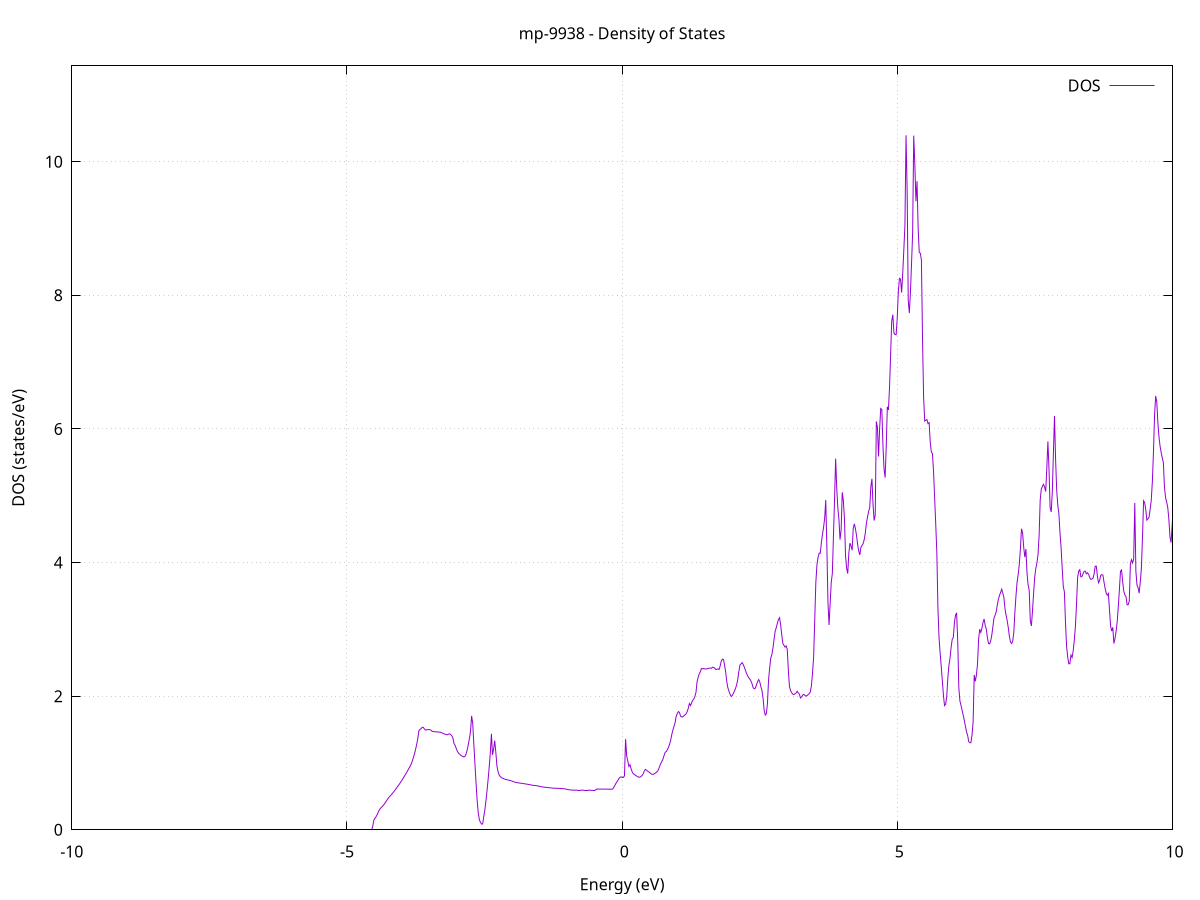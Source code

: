 set title 'mp-9938 - Density of States'
set xlabel 'Energy (eV)'
set ylabel 'DOS (states/eV)'
set grid
set xrange [-10:10]
set yrange [0:11.434]
set xzeroaxis lt -1
set terminal png size 800,600
set output 'mp-9938_dos_gnuplot.png'
plot '-' using 1:2 with lines title 'DOS'
-26.175400 0.000000
-26.155400 0.000000
-26.135400 0.000000
-26.115400 0.000000
-26.095400 0.000000
-26.075400 0.000000
-26.055500 0.000000
-26.035500 0.000000
-26.015500 0.000000
-25.995500 0.000000
-25.975500 0.000000
-25.955500 0.000000
-25.935600 0.000000
-25.915600 0.000000
-25.895600 0.000000
-25.875600 0.000000
-25.855600 0.000000
-25.835600 0.000000
-25.815700 0.000000
-25.795700 0.000000
-25.775700 0.000000
-25.755700 0.000000
-25.735700 0.000000
-25.715700 0.000000
-25.695800 0.000000
-25.675800 0.000000
-25.655800 0.000000
-25.635800 0.000000
-25.615800 0.000000
-25.595800 0.000000
-25.575900 0.000000
-25.555900 0.000000
-25.535900 0.000000
-25.515900 0.000000
-25.495900 0.000000
-25.475900 0.000000
-25.456000 0.000000
-25.436000 0.000000
-25.416000 0.000000
-25.396000 0.000000
-25.376000 0.000000
-25.356000 0.000000
-25.336100 0.000000
-25.316100 0.000000
-25.296100 0.000000
-25.276100 0.000000
-25.256100 0.000000
-25.236100 0.000000
-25.216200 0.000000
-25.196200 0.000000
-25.176200 0.000000
-25.156200 0.000000
-25.136200 0.000000
-25.116200 0.000000
-25.096300 0.000000
-25.076300 0.000000
-25.056300 0.000000
-25.036300 0.000000
-25.016300 0.000000
-24.996300 0.000000
-24.976400 0.000000
-24.956400 0.000000
-24.936400 0.000000
-24.916400 0.000000
-24.896400 0.000000
-24.876400 0.000000
-24.856500 0.000000
-24.836500 0.000000
-24.816500 0.000000
-24.796500 0.000000
-24.776500 0.000000
-24.756600 0.000000
-24.736600 0.000000
-24.716600 0.000000
-24.696600 0.000000
-24.676600 0.000000
-24.656600 0.000000
-24.636700 0.000000
-24.616700 0.000000
-24.596700 0.000000
-24.576700 0.000000
-24.556700 0.000000
-24.536700 0.000000
-24.516800 0.000000
-24.496800 0.000000
-24.476800 0.000000
-24.456800 0.000000
-24.436800 0.000000
-24.416800 0.000000
-24.396900 0.000000
-24.376900 0.000000
-24.356900 2.479700
-24.336900 10.092200
-24.316900 17.871400
-24.296900 32.330300
-24.277000 27.396700
-24.257000 41.945000
-24.237000 24.788000
-24.217000 23.092500
-24.197000 16.107800
-24.177000 56.767600
-24.157100 41.381000
-24.137100 30.533100
-24.117100 49.609000
-24.097100 27.718800
-24.077100 39.382300
-24.057100 42.413200
-24.037200 51.214500
-24.017200 42.707300
-23.997200 59.039900
-23.977200 63.307800
-23.957200 51.298300
-23.937200 34.545900
-23.917300 20.946600
-23.897300 11.842000
-23.877300 24.254500
-23.857300 36.160800
-23.837300 51.642900
-23.817300 30.996800
-23.797400 22.155900
-23.777400 20.861300
-23.757400 8.882500
-23.737400 15.718700
-23.717400 23.811300
-23.697400 41.750700
-23.677500 107.193900
-23.657500 27.745900
-23.637500 0.000000
-23.617500 0.000000
-23.597500 0.000000
-23.577500 0.000000
-23.557600 0.000000
-23.537600 0.000000
-23.517600 0.000000
-23.497600 0.000000
-23.477600 0.000000
-23.457600 0.000000
-23.437700 0.000000
-23.417700 0.000000
-23.397700 0.000000
-23.377700 0.000000
-23.357700 0.000000
-23.337700 0.000000
-23.317800 0.000000
-23.297800 0.000000
-23.277800 0.000000
-23.257800 0.000000
-23.237800 0.000000
-23.217800 0.000000
-23.197900 0.000000
-23.177900 0.000000
-23.157900 0.000000
-23.137900 0.000000
-23.117900 0.000000
-23.097900 0.000000
-23.078000 0.000000
-23.058000 0.000000
-23.038000 0.000000
-23.018000 0.000000
-22.998000 0.000000
-22.978100 0.000000
-22.958100 0.000000
-22.938100 0.000000
-22.918100 0.000000
-22.898100 0.000000
-22.878100 0.000000
-22.858200 0.000000
-22.838200 0.000000
-22.818200 0.000000
-22.798200 0.000000
-22.778200 0.000000
-22.758200 0.000000
-22.738300 0.000000
-22.718300 0.000000
-22.698300 0.000000
-22.678300 0.000000
-22.658300 0.000000
-22.638300 0.000000
-22.618400 0.000000
-22.598400 0.000000
-22.578400 0.000000
-22.558400 0.000000
-22.538400 0.000000
-22.518400 0.000000
-22.498500 0.000000
-22.478500 0.000000
-22.458500 0.000000
-22.438500 0.000000
-22.418500 0.000000
-22.398500 0.000000
-22.378600 0.000000
-22.358600 0.000000
-22.338600 0.000000
-22.318600 0.000000
-22.298600 0.000000
-22.278600 0.000000
-22.258700 0.000000
-22.238700 0.000000
-22.218700 0.000000
-22.198700 0.000000
-22.178700 0.000000
-22.158700 0.000000
-22.138800 0.000000
-22.118800 0.000000
-22.098800 0.000000
-22.078800 0.000000
-22.058800 0.000000
-22.038800 0.000000
-22.018900 0.000000
-21.998900 0.000000
-21.978900 0.000000
-21.958900 0.000000
-21.938900 0.000000
-21.918900 0.000000
-21.899000 0.000000
-21.879000 0.000000
-21.859000 0.000000
-21.839000 0.000000
-21.819000 0.000000
-21.799000 0.000000
-21.779100 0.000000
-21.759100 0.000000
-21.739100 0.000000
-21.719100 0.000000
-21.699100 0.000000
-21.679100 0.000000
-21.659200 0.000000
-21.639200 0.000000
-21.619200 0.000000
-21.599200 0.000000
-21.579200 0.000000
-21.559200 0.000000
-21.539300 0.000000
-21.519300 0.000000
-21.499300 0.000000
-21.479300 0.000000
-21.459300 0.000000
-21.439300 0.000000
-21.419400 0.000000
-21.399400 0.000000
-21.379400 0.000000
-21.359400 0.000000
-21.339400 0.000000
-21.319500 0.000000
-21.299500 0.000000
-21.279500 0.000000
-21.259500 0.000000
-21.239500 0.000000
-21.219500 0.000000
-21.199600 0.000000
-21.179600 0.000000
-21.159600 0.000000
-21.139600 0.000000
-21.119600 0.000000
-21.099600 0.000000
-21.079700 0.000000
-21.059700 0.000000
-21.039700 0.000000
-21.019700 0.000000
-20.999700 0.000000
-20.979700 0.000000
-20.959800 0.000000
-20.939800 0.000000
-20.919800 0.000000
-20.899800 0.000000
-20.879800 0.000000
-20.859800 0.000000
-20.839900 0.000000
-20.819900 0.000000
-20.799900 0.000000
-20.779900 0.000000
-20.759900 0.000000
-20.739900 0.000000
-20.720000 0.000000
-20.700000 0.000000
-20.680000 0.000000
-20.660000 0.000000
-20.640000 0.000000
-20.620000 0.000000
-20.600100 0.000000
-20.580100 0.000000
-20.560100 0.000000
-20.540100 0.000000
-20.520100 0.000000
-20.500100 0.000000
-20.480200 0.000000
-20.460200 0.000000
-20.440200 0.000000
-20.420200 0.000000
-20.400200 0.000000
-20.380200 0.000000
-20.360300 0.000000
-20.340300 0.000000
-20.320300 0.000000
-20.300300 0.000000
-20.280300 0.000000
-20.260300 0.000000
-20.240400 0.000000
-20.220400 0.000000
-20.200400 0.000000
-20.180400 0.000000
-20.160400 0.000000
-20.140400 0.000000
-20.120500 0.000000
-20.100500 0.000000
-20.080500 0.000000
-20.060500 0.000000
-20.040500 0.000000
-20.020500 0.000000
-20.000600 0.000000
-19.980600 0.000000
-19.960600 0.000000
-19.940600 0.000000
-19.920600 0.000000
-19.900600 0.000000
-19.880700 0.000000
-19.860700 0.000000
-19.840700 0.000000
-19.820700 0.000000
-19.800700 0.000000
-19.780700 0.000000
-19.760800 0.000000
-19.740800 0.000000
-19.720800 0.000000
-19.700800 0.000000
-19.680800 0.000000
-19.660900 0.000000
-19.640900 0.000000
-19.620900 0.000000
-19.600900 0.000000
-19.580900 0.000000
-19.560900 0.000000
-19.541000 0.000000
-19.521000 0.000000
-19.501000 0.000000
-19.481000 0.000000
-19.461000 0.000000
-19.441000 0.000000
-19.421100 0.000000
-19.401100 0.000000
-19.381100 0.000000
-19.361100 0.000000
-19.341100 0.000000
-19.321100 0.000000
-19.301200 0.000000
-19.281200 0.000000
-19.261200 0.000000
-19.241200 0.000000
-19.221200 0.000000
-19.201200 0.000000
-19.181300 0.000000
-19.161300 0.000000
-19.141300 0.000000
-19.121300 0.000000
-19.101300 0.000000
-19.081300 0.000000
-19.061400 0.000000
-19.041400 0.000000
-19.021400 0.000000
-19.001400 0.000000
-18.981400 0.000000
-18.961400 0.000000
-18.941500 0.000000
-18.921500 0.000000
-18.901500 0.000000
-18.881500 0.000000
-18.861500 0.000000
-18.841500 0.000000
-18.821600 0.000000
-18.801600 0.000000
-18.781600 0.000000
-18.761600 0.000000
-18.741600 0.000000
-18.721600 0.000000
-18.701700 0.000000
-18.681700 0.000000
-18.661700 0.000000
-18.641700 0.000000
-18.621700 0.000000
-18.601700 0.000000
-18.581800 0.000000
-18.561800 0.000000
-18.541800 0.000000
-18.521800 0.000000
-18.501800 0.000000
-18.481800 0.000000
-18.461900 0.000000
-18.441900 0.000000
-18.421900 0.000000
-18.401900 0.000000
-18.381900 0.000000
-18.361900 0.000000
-18.342000 0.000000
-18.322000 0.000000
-18.302000 0.000000
-18.282000 0.000000
-18.262000 0.000000
-18.242000 0.000000
-18.222100 0.000000
-18.202100 0.000000
-18.182100 0.000000
-18.162100 0.000000
-18.142100 0.000000
-18.122100 0.000000
-18.102200 0.000000
-18.082200 0.000000
-18.062200 0.000000
-18.042200 0.000000
-18.022200 0.000000
-18.002200 0.000000
-17.982300 0.000000
-17.962300 0.000000
-17.942300 0.000000
-17.922300 0.000000
-17.902300 0.000000
-17.882400 0.000000
-17.862400 0.000000
-17.842400 0.000000
-17.822400 0.000000
-17.802400 0.000000
-17.782400 0.000000
-17.762500 0.000000
-17.742500 0.000000
-17.722500 0.000000
-17.702500 0.000000
-17.682500 0.000000
-17.662500 0.000000
-17.642600 0.000000
-17.622600 0.000000
-17.602600 0.000000
-17.582600 0.000000
-17.562600 0.000000
-17.542600 0.000000
-17.522700 0.000000
-17.502700 0.000000
-17.482700 0.000000
-17.462700 0.000000
-17.442700 0.000000
-17.422700 0.000000
-17.402800 0.000000
-17.382800 0.000000
-17.362800 0.000000
-17.342800 0.000000
-17.322800 0.000000
-17.302800 0.000000
-17.282900 0.000000
-17.262900 0.000000
-17.242900 0.000000
-17.222900 0.000000
-17.202900 0.000000
-17.182900 0.000000
-17.163000 0.000000
-17.143000 0.000000
-17.123000 0.000000
-17.103000 0.000000
-17.083000 0.000000
-17.063000 0.000000
-17.043100 0.000000
-17.023100 0.000000
-17.003100 0.000000
-16.983100 0.000000
-16.963100 0.000000
-16.943100 0.000000
-16.923200 0.000000
-16.903200 0.000000
-16.883200 0.000000
-16.863200 0.000000
-16.843200 0.000000
-16.823200 0.000000
-16.803300 0.000000
-16.783300 0.000000
-16.763300 0.000000
-16.743300 0.000000
-16.723300 0.000000
-16.703300 0.000000
-16.683400 0.000000
-16.663400 0.000000
-16.643400 0.000000
-16.623400 0.000000
-16.603400 0.000000
-16.583400 0.000000
-16.563500 0.000000
-16.543500 0.000000
-16.523500 0.000000
-16.503500 0.000000
-16.483500 0.000000
-16.463500 0.000000
-16.443600 0.000000
-16.423600 0.000000
-16.403600 0.000000
-16.383600 0.000000
-16.363600 0.000000
-16.343600 0.000000
-16.323700 0.000000
-16.303700 0.000000
-16.283700 0.000000
-16.263700 0.000000
-16.243700 0.000000
-16.223800 0.000000
-16.203800 0.000000
-16.183800 0.000000
-16.163800 0.000000
-16.143800 0.000000
-16.123800 0.000000
-16.103900 0.000000
-16.083900 0.000000
-16.063900 0.000000
-16.043900 0.000000
-16.023900 0.000000
-16.003900 0.000000
-15.984000 0.000000
-15.964000 0.000000
-15.944000 0.000000
-15.924000 0.000000
-15.904000 0.000000
-15.884000 0.000000
-15.864100 0.000000
-15.844100 0.000000
-15.824100 0.000000
-15.804100 0.000000
-15.784100 0.000000
-15.764100 0.000000
-15.744200 0.000000
-15.724200 0.000000
-15.704200 0.000000
-15.684200 0.000000
-15.664200 0.000000
-15.644200 0.000000
-15.624300 0.000000
-15.604300 0.000000
-15.584300 0.000000
-15.564300 0.000000
-15.544300 0.000000
-15.524300 0.000000
-15.504400 0.000000
-15.484400 0.000000
-15.464400 0.000000
-15.444400 0.000000
-15.424400 0.000000
-15.404400 0.000000
-15.384500 0.000000
-15.364500 0.000000
-15.344500 0.000000
-15.324500 0.000000
-15.304500 0.000000
-15.284500 0.000000
-15.264600 0.000000
-15.244600 0.000000
-15.224600 0.000000
-15.204600 0.000000
-15.184600 0.000000
-15.164600 0.000000
-15.144700 0.000000
-15.124700 0.000000
-15.104700 0.000000
-15.084700 0.000000
-15.064700 0.000000
-15.044700 0.000000
-15.024800 0.000000
-15.004800 0.000000
-14.984800 0.000000
-14.964800 0.000000
-14.944800 0.000000
-14.924800 0.000000
-14.904900 0.000000
-14.884900 0.000000
-14.864900 0.000000
-14.844900 0.000000
-14.824900 0.000000
-14.804900 0.000000
-14.785000 0.000000
-14.765000 0.000000
-14.745000 0.000000
-14.725000 0.000000
-14.705000 0.000000
-14.685000 0.000000
-14.665100 0.000000
-14.645100 0.000000
-14.625100 0.000000
-14.605100 0.000000
-14.585100 0.000000
-14.565100 0.000000
-14.545200 0.000000
-14.525200 0.000000
-14.505200 0.000000
-14.485200 0.000000
-14.465200 0.000000
-14.445300 0.000000
-14.425300 0.000000
-14.405300 0.000000
-14.385300 0.000000
-14.365300 0.000000
-14.345300 0.000000
-14.325400 0.000000
-14.305400 0.000000
-14.285400 0.000000
-14.265400 0.000000
-14.245400 0.000000
-14.225400 0.000000
-14.205500 0.000000
-14.185500 0.000000
-14.165500 0.000000
-14.145500 0.000000
-14.125500 0.000000
-14.105500 0.000000
-14.085600 0.000000
-14.065600 0.000000
-14.045600 0.000000
-14.025600 0.000000
-14.005600 0.000000
-13.985600 0.000000
-13.965700 0.000000
-13.945700 0.000000
-13.925700 0.000000
-13.905700 0.000000
-13.885700 0.000000
-13.865700 0.000000
-13.845800 0.000000
-13.825800 0.000000
-13.805800 0.000000
-13.785800 0.000000
-13.765800 0.000000
-13.745800 0.000000
-13.725900 0.000000
-13.705900 0.000000
-13.685900 0.000000
-13.665900 0.000000
-13.645900 0.000000
-13.625900 0.000000
-13.606000 0.000000
-13.586000 0.000000
-13.566000 0.000000
-13.546000 0.000000
-13.526000 0.000000
-13.506000 0.000000
-13.486100 0.000000
-13.466100 0.000000
-13.446100 0.000000
-13.426100 0.000000
-13.406100 0.000000
-13.386100 0.000000
-13.366200 0.000000
-13.346200 0.000000
-13.326200 0.000000
-13.306200 0.000000
-13.286200 0.000000
-13.266200 0.000000
-13.246300 0.000000
-13.226300 0.000000
-13.206300 0.000000
-13.186300 0.000000
-13.166300 0.000000
-13.146300 0.000000
-13.126400 0.000000
-13.106400 0.000000
-13.086400 0.000000
-13.066400 0.000000
-13.046400 0.000000
-13.026400 0.000000
-13.006500 0.000000
-12.986500 0.000000
-12.966500 0.000000
-12.946500 0.000000
-12.926500 0.000000
-12.906500 0.000000
-12.886600 0.000000
-12.866600 0.000000
-12.846600 0.000000
-12.826600 0.000000
-12.806600 0.000000
-12.786700 0.000000
-12.766700 0.000000
-12.746700 0.000000
-12.726700 0.000000
-12.706700 0.000000
-12.686700 0.000000
-12.666800 0.000000
-12.646800 0.000000
-12.626800 0.000000
-12.606800 0.000000
-12.586800 0.000000
-12.566800 0.000000
-12.546900 0.000000
-12.526900 0.000000
-12.506900 0.000000
-12.486900 0.000000
-12.466900 0.000000
-12.446900 0.000000
-12.427000 0.000000
-12.407000 0.000000
-12.387000 0.000000
-12.367000 0.000000
-12.347000 0.000000
-12.327000 0.000000
-12.307100 0.000000
-12.287100 0.000000
-12.267100 0.000000
-12.247100 0.000000
-12.227100 0.000000
-12.207100 0.000000
-12.187200 0.000000
-12.167200 0.000000
-12.147200 0.000000
-12.127200 0.000000
-12.107200 0.000000
-12.087200 0.000000
-12.067300 0.000000
-12.047300 0.000000
-12.027300 0.000000
-12.007300 0.000000
-11.987300 0.000000
-11.967300 0.000000
-11.947400 0.000000
-11.927400 0.000000
-11.907400 0.000000
-11.887400 0.000000
-11.867400 0.000000
-11.847400 0.000000
-11.827500 0.000000
-11.807500 0.000000
-11.787500 0.000000
-11.767500 0.000000
-11.747500 0.000000
-11.727500 0.000000
-11.707600 0.000000
-11.687600 0.000000
-11.667600 0.000000
-11.647600 0.000000
-11.627600 0.000000
-11.607600 0.000000
-11.587700 0.000000
-11.567700 0.000000
-11.547700 0.000000
-11.527700 0.000000
-11.507700 0.000000
-11.487700 0.000000
-11.467800 0.000000
-11.447800 0.000000
-11.427800 0.000000
-11.407800 0.000000
-11.387800 0.000000
-11.367800 0.000000
-11.347900 0.000000
-11.327900 0.000000
-11.307900 0.000000
-11.287900 0.000000
-11.267900 0.000000
-11.247900 0.000000
-11.228000 0.000000
-11.208000 0.000000
-11.188000 0.000000
-11.168000 0.000000
-11.148000 0.000000
-11.128000 0.000000
-11.108100 0.000000
-11.088100 0.000000
-11.068100 0.000000
-11.048100 0.000000
-11.028100 0.000000
-11.008200 0.000000
-10.988200 0.000000
-10.968200 0.000000
-10.948200 0.000000
-10.928200 0.000000
-10.908200 0.000000
-10.888300 0.000000
-10.868300 0.000000
-10.848300 0.000000
-10.828300 0.000000
-10.808300 0.000000
-10.788300 0.000000
-10.768400 0.000000
-10.748400 0.000000
-10.728400 0.000000
-10.708400 0.000000
-10.688400 0.000000
-10.668400 0.000000
-10.648500 0.000000
-10.628500 0.000000
-10.608500 0.000000
-10.588500 0.000000
-10.568500 0.000000
-10.548500 0.000000
-10.528600 0.000000
-10.508600 0.000000
-10.488600 0.000000
-10.468600 0.000000
-10.448600 0.000000
-10.428600 0.000000
-10.408700 0.000000
-10.388700 0.000000
-10.368700 0.000000
-10.348700 0.000000
-10.328700 0.000000
-10.308700 0.000000
-10.288800 0.000000
-10.268800 0.000000
-10.248800 0.000000
-10.228800 0.000000
-10.208800 0.000000
-10.188800 0.000000
-10.168900 0.000000
-10.148900 0.000000
-10.128900 0.000000
-10.108900 0.000000
-10.088900 0.000000
-10.068900 0.000000
-10.049000 0.000000
-10.029000 0.000000
-10.009000 0.000000
-9.989000 0.000000
-9.969000 0.000000
-9.949000 0.000000
-9.929100 0.000000
-9.909100 0.000000
-9.889100 0.000000
-9.869100 0.000000
-9.849100 0.000000
-9.829100 0.000000
-9.809200 0.000000
-9.789200 0.000000
-9.769200 0.000000
-9.749200 0.000000
-9.729200 0.000000
-9.709200 0.000000
-9.689300 0.000000
-9.669300 0.000000
-9.649300 0.000000
-9.629300 0.000000
-9.609300 0.000000
-9.589300 0.000000
-9.569400 0.000000
-9.549400 0.000000
-9.529400 0.000000
-9.509400 0.000000
-9.489400 0.000000
-9.469400 0.000000
-9.449500 0.000000
-9.429500 0.000000
-9.409500 0.000000
-9.389500 0.000000
-9.369500 0.000000
-9.349600 0.000000
-9.329600 0.000000
-9.309600 0.000000
-9.289600 0.000000
-9.269600 0.000000
-9.249600 0.000000
-9.229700 0.000000
-9.209700 0.000000
-9.189700 0.000000
-9.169700 0.000000
-9.149700 0.000000
-9.129700 0.000000
-9.109800 0.000000
-9.089800 0.000000
-9.069800 0.000000
-9.049800 0.000000
-9.029800 0.000000
-9.009800 0.000000
-8.989900 0.000000
-8.969900 0.000000
-8.949900 0.000000
-8.929900 0.000000
-8.909900 0.000000
-8.889900 0.000000
-8.870000 0.000000
-8.850000 0.000000
-8.830000 0.000000
-8.810000 0.000000
-8.790000 0.000000
-8.770000 0.000000
-8.750100 0.000000
-8.730100 0.000000
-8.710100 0.000000
-8.690100 0.000000
-8.670100 0.000000
-8.650100 0.000000
-8.630200 0.000000
-8.610200 0.000000
-8.590200 0.000000
-8.570200 0.000000
-8.550200 0.000000
-8.530200 0.000000
-8.510300 0.000000
-8.490300 0.000000
-8.470300 0.000000
-8.450300 0.000000
-8.430300 0.000000
-8.410300 0.000000
-8.390400 0.000000
-8.370400 0.000000
-8.350400 0.000000
-8.330400 0.000000
-8.310400 0.000000
-8.290400 0.000000
-8.270500 0.000000
-8.250500 0.000000
-8.230500 0.000000
-8.210500 0.000000
-8.190500 0.000000
-8.170500 0.000000
-8.150600 0.000000
-8.130600 0.000000
-8.110600 0.000000
-8.090600 0.000000
-8.070600 0.000000
-8.050600 0.000000
-8.030700 0.000000
-8.010700 0.000000
-7.990700 0.000000
-7.970700 0.000000
-7.950700 0.000000
-7.930700 0.000000
-7.910800 0.000000
-7.890800 0.000000
-7.870800 0.000000
-7.850800 0.000000
-7.830800 0.000000
-7.810800 0.000000
-7.790900 0.000000
-7.770900 0.000000
-7.750900 0.000000
-7.730900 0.000000
-7.710900 0.000000
-7.690900 0.000000
-7.671000 0.000000
-7.651000 0.000000
-7.631000 0.000000
-7.611000 0.000000
-7.591000 0.000000
-7.571100 0.000000
-7.551100 0.000000
-7.531100 0.000000
-7.511100 0.000000
-7.491100 0.000000
-7.471100 0.000000
-7.451200 0.000000
-7.431200 0.000000
-7.411200 0.000000
-7.391200 0.000000
-7.371200 0.000000
-7.351200 0.000000
-7.331300 0.000000
-7.311300 0.000000
-7.291300 0.000000
-7.271300 0.000000
-7.251300 0.000000
-7.231300 0.000000
-7.211400 0.000000
-7.191400 0.000000
-7.171400 0.000000
-7.151400 0.000000
-7.131400 0.000000
-7.111400 0.000000
-7.091500 0.000000
-7.071500 0.000000
-7.051500 0.000000
-7.031500 0.000000
-7.011500 0.000000
-6.991500 0.000000
-6.971600 0.000000
-6.951600 0.000000
-6.931600 0.000000
-6.911600 0.000000
-6.891600 0.000000
-6.871600 0.000000
-6.851700 0.000000
-6.831700 0.000000
-6.811700 0.000000
-6.791700 0.000000
-6.771700 0.000000
-6.751700 0.000000
-6.731800 0.000000
-6.711800 0.000000
-6.691800 0.000000
-6.671800 0.000000
-6.651800 0.000000
-6.631800 0.000000
-6.611900 0.000000
-6.591900 0.000000
-6.571900 0.000000
-6.551900 0.000000
-6.531900 0.000000
-6.511900 0.000000
-6.492000 0.000000
-6.472000 0.000000
-6.452000 0.000000
-6.432000 0.000000
-6.412000 0.000000
-6.392000 0.000000
-6.372100 0.000000
-6.352100 0.000000
-6.332100 0.000000
-6.312100 0.000000
-6.292100 0.000000
-6.272100 0.000000
-6.252200 0.000000
-6.232200 0.000000
-6.212200 0.000000
-6.192200 0.000000
-6.172200 0.000000
-6.152200 0.000000
-6.132300 0.000000
-6.112300 0.000000
-6.092300 0.000000
-6.072300 0.000000
-6.052300 0.000000
-6.032300 0.000000
-6.012400 0.000000
-5.992400 0.000000
-5.972400 0.000000
-5.952400 0.000000
-5.932400 0.000000
-5.912500 0.000000
-5.892500 0.000000
-5.872500 0.000000
-5.852500 0.000000
-5.832500 0.000000
-5.812500 0.000000
-5.792600 0.000000
-5.772600 0.000000
-5.752600 0.000000
-5.732600 0.000000
-5.712600 0.000000
-5.692600 0.000000
-5.672700 0.000000
-5.652700 0.000000
-5.632700 0.000000
-5.612700 0.000000
-5.592700 0.000000
-5.572700 0.000000
-5.552800 0.000000
-5.532800 0.000000
-5.512800 0.000000
-5.492800 0.000000
-5.472800 0.000000
-5.452800 0.000000
-5.432900 0.000000
-5.412900 0.000000
-5.392900 0.000000
-5.372900 0.000000
-5.352900 0.000000
-5.332900 0.000000
-5.313000 0.000000
-5.293000 0.000000
-5.273000 0.000000
-5.253000 0.000000
-5.233000 0.000000
-5.213000 0.000000
-5.193100 0.000000
-5.173100 0.000000
-5.153100 0.000000
-5.133100 0.000000
-5.113100 0.000000
-5.093100 0.000000
-5.073200 0.000000
-5.053200 0.000000
-5.033200 0.000000
-5.013200 0.000000
-4.993200 0.000000
-4.973200 0.000000
-4.953300 0.000000
-4.933300 0.000000
-4.913300 0.000000
-4.893300 0.000000
-4.873300 0.000000
-4.853300 0.000000
-4.833400 0.000000
-4.813400 0.000000
-4.793400 0.000000
-4.773400 0.000000
-4.753400 0.000000
-4.733400 0.000000
-4.713500 0.000000
-4.693500 0.000000
-4.673500 0.000000
-4.653500 0.000000
-4.633500 0.000000
-4.613500 0.000000
-4.593600 0.000000
-4.573600 0.000000
-4.553600 0.001500
-4.533600 0.042100
-4.513600 0.138600
-4.493600 0.169400
-4.473700 0.192300
-4.453700 0.223600
-4.433700 0.257800
-4.413700 0.294400
-4.393700 0.318300
-4.373700 0.335600
-4.353800 0.352700
-4.333800 0.371400
-4.313800 0.393900
-4.293800 0.418000
-4.273800 0.442700
-4.253800 0.467900
-4.233900 0.488600
-4.213900 0.507500
-4.193900 0.525500
-4.173900 0.544900
-4.153900 0.565500
-4.134000 0.586700
-4.114000 0.608500
-4.094000 0.630900
-4.074000 0.653700
-4.054000 0.676800
-4.034000 0.700300
-4.014100 0.725400
-3.994100 0.751600
-3.974100 0.778300
-3.954100 0.805300
-3.934100 0.832700
-3.914100 0.860800
-3.894200 0.889600
-3.874200 0.919000
-3.854200 0.948900
-3.834200 0.982600
-3.814200 1.025500
-3.794200 1.078800
-3.774300 1.134200
-3.754300 1.198600
-3.734300 1.274800
-3.714300 1.356200
-3.694300 1.479300
-3.674300 1.501800
-3.654400 1.512400
-3.634400 1.533000
-3.614400 1.534100
-3.594400 1.509700
-3.574400 1.493300
-3.554400 1.494400
-3.534500 1.498900
-3.514500 1.500300
-3.494500 1.498300
-3.474500 1.491400
-3.454500 1.475200
-3.434500 1.471900
-3.414600 1.468200
-3.394600 1.466500
-3.374600 1.466000
-3.354600 1.465100
-3.334600 1.463200
-3.314600 1.460500
-3.294700 1.458200
-3.274700 1.451500
-3.254700 1.441900
-3.234700 1.435500
-3.214700 1.430500
-3.194700 1.425600
-3.174800 1.422000
-3.154800 1.432300
-3.134800 1.435300
-3.114800 1.425200
-3.094800 1.405600
-3.074800 1.375300
-3.054900 1.289200
-3.034900 1.263500
-3.014900 1.217700
-2.994900 1.177100
-2.974900 1.149900
-2.954900 1.133800
-2.935000 1.118100
-2.915000 1.105600
-2.895000 1.097900
-2.875000 1.090300
-2.855000 1.099600
-2.835000 1.136200
-2.815100 1.195400
-2.795100 1.278200
-2.775100 1.366100
-2.755100 1.475100
-2.735100 1.705100
-2.715100 1.592400
-2.695200 1.281000
-2.675200 0.995500
-2.655200 0.707600
-2.635200 0.443500
-2.615200 0.260800
-2.595200 0.151900
-2.575300 0.112500
-2.555300 0.085800
-2.535300 0.086400
-2.515300 0.191200
-2.495300 0.293500
-2.475400 0.431400
-2.455400 0.582400
-2.435400 0.753500
-2.415400 0.942200
-2.395400 1.149300
-2.375400 1.437000
-2.355500 1.120600
-2.335500 1.205000
-2.315500 1.333600
-2.295500 1.161200
-2.275500 0.958300
-2.255500 0.871300
-2.235600 0.821200
-2.215600 0.798300
-2.195600 0.783000
-2.175600 0.773200
-2.155600 0.765500
-2.135600 0.758900
-2.115700 0.754100
-2.095700 0.749800
-2.075700 0.745900
-2.055700 0.742000
-2.035700 0.737700
-2.015700 0.733000
-1.995800 0.727900
-1.975800 0.721800
-1.955800 0.713800
-1.935800 0.708900
-1.915800 0.705900
-1.895800 0.703400
-1.875900 0.700900
-1.855900 0.698700
-1.835900 0.696500
-1.815900 0.694000
-1.795900 0.691400
-1.775900 0.688900
-1.756000 0.686200
-1.736000 0.683500
-1.716000 0.680700
-1.696000 0.677900
-1.676000 0.674900
-1.656000 0.671700
-1.636100 0.668400
-1.616100 0.664900
-1.596100 0.663300
-1.576100 0.661700
-1.556100 0.659600
-1.536100 0.657300
-1.516200 0.653800
-1.496200 0.649000
-1.476200 0.645800
-1.456200 0.643000
-1.436200 0.640600
-1.416200 0.638400
-1.396300 0.636300
-1.376300 0.634300
-1.356300 0.632400
-1.336300 0.630500
-1.316300 0.628700
-1.296300 0.626900
-1.276400 0.625200
-1.256400 0.623300
-1.236400 0.622500
-1.216400 0.622100
-1.196400 0.621600
-1.176400 0.620900
-1.156500 0.620200
-1.136500 0.619300
-1.116500 0.618200
-1.096500 0.617000
-1.076500 0.615400
-1.056500 0.613600
-1.036600 0.611500
-1.016600 0.608500
-0.996600 0.603800
-0.976600 0.600500
-0.956600 0.598000
-0.936600 0.596100
-0.916700 0.594500
-0.896700 0.593400
-0.876700 0.592500
-0.856700 0.592300
-0.836700 0.592400
-0.816700 0.592500
-0.796800 0.592600
-0.776800 0.592600
-0.756800 0.592700
-0.736800 0.592800
-0.716800 0.592900
-0.696900 0.593000
-0.676900 0.593100
-0.656900 0.593100
-0.636900 0.593100
-0.616900 0.592900
-0.596900 0.592400
-0.577000 0.591600
-0.557000 0.590600
-0.537000 0.589500
-0.517000 0.588200
-0.497000 0.587300
-0.477000 0.602800
-0.457100 0.609400
-0.437100 0.609300
-0.417100 0.609100
-0.397100 0.609000
-0.377100 0.608900
-0.357100 0.608800
-0.337200 0.608700
-0.317200 0.608500
-0.297200 0.608400
-0.277200 0.608300
-0.257200 0.608200
-0.237200 0.608100
-0.217300 0.607900
-0.197300 0.607800
-0.177300 0.607700
-0.157300 0.626300
-0.137300 0.656800
-0.117300 0.688600
-0.097400 0.714500
-0.077400 0.740600
-0.057400 0.766200
-0.037400 0.787600
-0.017400 0.791700
0.002600 0.782900
0.022500 0.783700
0.042500 0.807100
0.062500 1.357700
0.082500 1.106700
0.102500 1.027900
0.122500 0.949800
0.142400 0.974400
0.162400 0.914400
0.182400 0.866300
0.202400 0.840200
0.222400 0.826400
0.242400 0.816700
0.262300 0.805100
0.282300 0.793800
0.302300 0.786900
0.322300 0.787600
0.342300 0.798000
0.362300 0.813000
0.382200 0.837600
0.402200 0.878600
0.422200 0.903700
0.442200 0.893600
0.462200 0.877600
0.482200 0.868000
0.502100 0.855400
0.522100 0.838900
0.542100 0.830000
0.562100 0.830400
0.582100 0.836700
0.602100 0.847400
0.622000 0.860100
0.642000 0.875800
0.662000 0.902500
0.682000 0.952200
0.702000 0.992000
0.722000 1.022900
0.741900 1.058200
0.761900 1.111600
0.781900 1.159700
0.801900 1.171800
0.821900 1.198900
0.841900 1.233500
0.861800 1.279700
0.881800 1.339700
0.901800 1.425400
0.921800 1.491300
0.941800 1.546700
0.961700 1.602800
0.981700 1.697300
1.001700 1.740600
1.021700 1.769400
1.041700 1.756100
1.061700 1.700900
1.081600 1.688800
1.101600 1.689300
1.121600 1.707100
1.141600 1.719900
1.161600 1.735100
1.181600 1.767900
1.201500 1.818100
1.221500 1.889700
1.241500 1.858600
1.261500 1.899500
1.281500 1.936900
1.301500 1.954300
1.321400 1.994200
1.341400 2.054700
1.361400 2.216300
1.381400 2.283600
1.401400 2.334400
1.421400 2.366600
1.441300 2.414500
1.461300 2.408000
1.481300 2.414600
1.501300 2.408000
1.521300 2.406200
1.541300 2.409300
1.561200 2.416000
1.581200 2.418600
1.601200 2.420300
1.621200 2.417300
1.641200 2.431300
1.661200 2.431700
1.681100 2.421000
1.701100 2.398400
1.721100 2.402000
1.741100 2.407500
1.761100 2.399200
1.781100 2.452100
1.801000 2.524300
1.821000 2.554700
1.841000 2.547900
1.861000 2.463700
1.881000 2.362600
1.901000 2.217500
1.920900 2.125500
1.940900 2.074200
1.960900 2.026500
1.980900 1.994700
2.000900 2.011500
2.020900 2.040900
2.040800 2.078100
2.060800 2.116400
2.080800 2.170700
2.100800 2.247800
2.120800 2.369900
2.140800 2.465900
2.160700 2.483900
2.180700 2.502100
2.200700 2.472200
2.220700 2.431800
2.240700 2.385200
2.260700 2.339400
2.280600 2.303400
2.300600 2.276100
2.320600 2.254900
2.340600 2.226600
2.360600 2.184000
2.380600 2.126200
2.400500 2.110200
2.420500 2.119200
2.440500 2.169700
2.460500 2.215000
2.480500 2.248500
2.500500 2.215300
2.520400 2.143400
2.540400 2.088100
2.560400 1.969500
2.580400 1.788600
2.600400 1.716900
2.620400 1.738000
2.640300 1.891600
2.660300 2.242300
2.680300 2.422500
2.700300 2.569200
2.720300 2.622900
2.740200 2.717400
2.760200 2.848500
2.780200 2.970800
2.800200 3.024600
2.820200 3.091300
2.840200 3.148900
2.860100 3.174300
2.880100 3.069500
2.900100 2.915900
2.920100 2.788200
2.940100 2.761100
2.960100 2.733300
2.980000 2.752000
3.000000 2.701800
3.020000 2.383500
3.040000 2.147000
3.060000 2.081700
3.080000 2.053600
3.099900 2.029700
3.119900 2.024000
3.139900 2.035200
3.159900 2.046700
3.179900 2.073000
3.199900 2.050900
3.219800 2.030300
3.239800 1.973100
3.259800 1.988200
3.279800 2.015500
3.299800 2.027200
3.319800 2.011600
3.339700 2.000000
3.359700 2.009500
3.379700 2.021700
3.399700 2.038000
3.419700 2.064500
3.439700 2.162300
3.459600 2.346400
3.479600 2.591200
3.499600 3.147900
3.519600 3.707200
3.539600 3.965400
3.559600 4.076500
3.579500 4.140500
3.599500 4.138100
3.619500 4.295800
3.639500 4.421000
3.659500 4.526200
3.679500 4.659000
3.699400 4.936000
3.719400 4.252200
3.739400 3.414600
3.759400 3.065800
3.779400 3.382000
3.799400 3.706100
3.819300 3.835700
3.839300 4.394700
3.859300 4.938500
3.879300 5.555600
3.899300 5.114200
3.919300 4.815000
3.939200 4.646000
3.959200 4.342600
3.979200 4.492300
3.999200 5.050900
4.019200 4.931400
4.039200 4.655400
4.059100 4.100800
4.079100 3.910600
4.099100 3.835000
4.119100 4.142200
4.139100 4.290800
4.159100 4.246800
4.179000 4.184800
4.199000 4.510000
4.219000 4.578700
4.239000 4.505900
4.259000 4.403600
4.279000 4.270900
4.298900 4.170100
4.318900 4.114400
4.338900 4.230400
4.358900 4.254100
4.378900 4.284200
4.398800 4.344200
4.418800 4.443300
4.438800 4.591400
4.458800 4.684900
4.478800 4.765900
4.498800 4.823200
4.518700 5.130300
4.538700 5.254100
4.558700 4.864800
4.578700 4.629300
4.598700 4.713000
4.618700 6.111200
4.638600 6.024600
4.658600 5.587200
4.678600 6.006500
4.698600 6.306100
4.718600 6.292100
4.738600 5.752400
4.758500 5.400700
4.778500 5.272000
4.798500 5.733900
4.818500 6.331600
4.838500 6.284300
4.858500 6.622100
4.878400 7.122600
4.898400 7.615900
4.918400 7.710500
4.938400 7.434700
4.958400 7.414200
4.978400 7.408800
4.998300 7.655800
5.018300 8.055600
5.038300 8.253800
5.058300 8.242800
5.078300 8.040500
5.098300 8.330300
5.118200 8.681100
5.138200 9.044900
5.158200 10.395000
5.178200 9.593000
5.198200 7.925500
5.218200 7.735000
5.238100 8.037500
5.258100 8.472800
5.278100 8.926400
5.298100 10.390600
5.318100 9.958700
5.338100 9.407700
5.358000 9.708100
5.378000 9.020400
5.398000 8.642500
5.418000 8.630200
5.438000 8.526300
5.458000 7.338400
5.477900 6.465600
5.497900 6.117500
5.517900 6.130000
5.537900 6.140400
5.557900 6.079100
5.577900 6.093500
5.597800 5.804700
5.617800 5.655600
5.637800 5.629900
5.657800 5.371100
5.677800 4.971200
5.697800 4.580600
5.717700 4.156000
5.737700 3.322900
5.757700 2.873600
5.777700 2.648900
5.797700 2.444800
5.817700 2.235200
5.837600 2.014200
5.857600 1.858600
5.877600 1.879900
5.897600 1.988900
5.917600 2.273100
5.937600 2.462300
5.957500 2.567300
5.977500 2.732100
5.997500 2.850500
6.017500 2.878400
6.037500 3.103500
6.057500 3.211800
6.077400 3.246800
6.097400 2.825700
6.117400 2.124600
6.137400 1.928200
6.157400 1.861700
6.177300 1.787800
6.197300 1.716700
6.217300 1.636400
6.237300 1.549800
6.257300 1.463900
6.277300 1.417600
6.297200 1.320300
6.317200 1.303900
6.337200 1.302900
6.357200 1.415100
6.377200 1.611900
6.397200 2.317300
6.417100 2.221900
6.437100 2.315400
6.457100 2.480600
6.477100 2.856100
6.497100 3.002700
6.517100 2.954500
6.537000 3.015400
6.557000 3.102600
6.577000 3.155800
6.597000 3.057000
6.617000 3.001800
6.637000 2.875900
6.656900 2.787600
6.676900 2.782300
6.696900 2.828400
6.716900 2.917000
6.736900 3.042200
6.756900 3.173600
6.776800 3.212100
6.796800 3.261700
6.816800 3.363600
6.836800 3.450500
6.856800 3.508500
6.876800 3.551600
6.896700 3.600500
6.916700 3.540200
6.936700 3.476800
6.956700 3.305500
6.976700 3.209600
6.996700 3.128500
7.016600 3.023500
7.036600 2.890700
7.056600 2.812100
7.076600 2.788100
7.096600 2.820500
7.116600 2.953500
7.136500 3.258200
7.156500 3.506900
7.176500 3.708500
7.196500 3.827000
7.216500 3.972400
7.236500 4.208900
7.256400 4.505800
7.276400 4.439000
7.296400 4.231400
7.316400 4.081600
7.336400 4.201900
7.356400 3.843900
7.376300 3.667100
7.396300 3.584600
7.416300 3.131100
7.436300 3.051000
7.456300 3.276700
7.476300 3.541600
7.496200 3.782000
7.516200 3.910300
7.536200 3.991700
7.556200 4.114900
7.576200 4.402300
7.596200 4.936500
7.616100 5.100700
7.636100 5.139100
7.656100 5.170100
7.676100 5.129300
7.696100 5.063100
7.716100 5.410700
7.736000 5.813200
7.756000 5.400600
7.776000 4.823600
7.796000 4.756600
7.816000 5.053100
7.835900 5.630400
7.855900 6.193200
7.875900 5.541700
7.895900 5.081500
7.915900 4.856200
7.935900 4.728200
7.955800 4.444600
7.975800 4.222000
7.995800 3.916600
8.015800 3.636400
8.035800 3.561400
8.055800 3.101200
8.075700 2.742100
8.095700 2.586600
8.115700 2.482900
8.135700 2.488000
8.155700 2.614800
8.175700 2.578800
8.195600 2.678000
8.215600 2.835200
8.235600 3.041700
8.255600 3.362900
8.275600 3.772200
8.295600 3.872800
8.315500 3.892600
8.335500 3.785300
8.355500 3.792800
8.375500 3.833000
8.395500 3.868500
8.415500 3.871000
8.435400 3.831100
8.455400 3.846700
8.475400 3.824600
8.495400 3.775700
8.515400 3.747000
8.535400 3.753900
8.555300 3.763800
8.575300 3.827100
8.595300 3.945300
8.615300 3.945800
8.635300 3.796000
8.655300 3.697400
8.675200 3.728800
8.695200 3.807500
8.715200 3.818400
8.735200 3.812700
8.755200 3.707800
8.775200 3.616200
8.795100 3.542000
8.815100 3.511400
8.835100 3.536600
8.855100 3.290600
8.875100 3.050400
8.895100 2.973900
8.915000 3.030200
8.935000 2.788400
8.955000 2.860300
8.975000 2.969700
8.995000 3.110500
9.015000 3.339100
9.034900 3.591700
9.054900 3.870500
9.074900 3.888700
9.094900 3.708900
9.114900 3.569000
9.134900 3.516000
9.154800 3.490600
9.174800 3.367500
9.194800 3.369700
9.214800 3.423100
9.234800 3.980500
9.254800 4.042500
9.274700 3.992900
9.294700 4.052600
9.314700 4.890900
9.334700 3.868800
9.354700 3.663700
9.374700 3.623600
9.394600 3.541300
9.414600 3.707700
9.434600 3.915200
9.454600 4.373000
9.474600 4.924700
9.494600 4.895600
9.514500 4.790300
9.534500 4.635000
9.554500 4.655700
9.574500 4.681400
9.594500 4.800100
9.614400 4.936100
9.634400 5.216800
9.654400 5.663300
9.674400 6.211300
9.694400 6.492500
9.714400 6.402800
9.734300 6.094800
9.754300 5.879800
9.774300 5.742000
9.794300 5.646900
9.814300 5.566100
9.834300 5.493700
9.854200 5.123100
9.874200 4.972100
9.894200 4.905800
9.914200 4.820500
9.934200 4.646200
9.954200 4.381000
9.974100 4.299600
9.994100 4.561500
10.014100 4.839400
10.034100 5.573800
10.054100 6.561000
10.074100 7.249900
10.094000 7.430200
10.114000 7.172300
10.134000 7.006100
10.154000 6.701200
10.174000 6.939800
10.194000 7.551500
10.213900 7.815800
10.233900 7.183200
10.253900 6.281300
10.273900 6.060100
10.293900 5.933800
10.313900 5.895300
10.333800 6.161900
10.353800 7.338500
10.373800 6.920300
10.393800 6.572100
10.413800 6.485900
10.433800 6.466100
10.453700 6.324300
10.473700 6.070400
10.493700 6.239900
10.513700 6.098900
10.533700 5.446000
10.553700 5.319200
10.573600 4.970200
10.593600 5.140300
10.613600 5.632200
10.633600 5.610400
10.653600 5.445000
10.673600 5.263100
10.693500 5.171300
10.713500 4.988600
10.733500 4.476300
10.753500 4.501200
10.773500 5.108100
10.793500 5.013100
10.813400 4.899700
10.833400 5.012800
10.853400 5.295000
10.873400 5.054900
10.893400 4.755200
10.913400 4.457000
10.933300 4.209500
10.953300 4.170400
10.973300 4.020900
10.993300 3.828300
11.013300 4.059700
11.033300 4.499500
11.053200 4.870700
11.073200 5.431600
11.093200 5.924700
11.113200 6.202700
11.133200 6.266400
11.153200 5.935900
11.173100 5.920300
11.193100 5.564100
11.213100 5.424700
11.233100 4.978900
11.253100 4.693800
11.273000 4.612800
11.293000 4.098600
11.313000 3.849100
11.333000 3.636800
11.353000 3.788900
11.373000 4.135000
11.392900 4.574500
11.412900 5.091200
11.432900 5.447400
11.452900 5.526800
11.472900 5.310100
11.492900 4.972500
11.512800 4.734200
11.532800 4.280400
11.552800 3.960300
11.572800 4.015900
11.592800 3.839100
11.612800 3.528100
11.632700 3.201400
11.652700 2.944400
11.672700 2.568800
11.692700 2.258000
11.712700 1.882100
11.732700 1.784300
11.752600 1.889200
11.772600 1.830000
11.792600 1.091400
11.812600 0.757400
11.832600 0.496300
11.852600 0.286500
11.872500 0.092300
11.892500 0.053600
11.912500 0.034000
11.932500 0.018400
11.952500 0.006600
11.972500 0.000100
11.992400 0.000000
12.012400 0.000000
12.032400 0.000000
12.052400 0.000000
12.072400 0.000000
12.092400 0.000000
12.112300 0.000000
12.132300 0.000000
12.152300 0.000000
12.172300 0.000000
12.192300 0.000000
12.212300 0.000000
12.232200 0.000000
12.252200 0.000000
12.272200 0.000000
12.292200 0.000000
12.312200 0.000000
12.332200 0.000000
12.352100 0.000000
12.372100 0.000000
12.392100 0.000000
12.412100 0.000000
12.432100 0.000000
12.452100 0.000000
12.472000 0.000000
12.492000 0.000000
12.512000 0.000000
12.532000 0.000000
12.552000 0.000000
12.572000 0.000000
12.591900 0.000000
12.611900 0.000000
12.631900 0.000000
12.651900 0.000000
12.671900 0.000000
12.691900 0.000000
12.711800 0.000000
12.731800 0.000000
12.751800 0.000000
12.771800 0.000000
12.791800 0.000000
12.811800 0.000000
12.831700 0.000000
12.851700 0.000000
12.871700 0.000000
12.891700 0.000000
12.911700 0.000000
12.931600 0.000000
12.951600 0.000000
12.971600 0.000000
12.991600 0.000000
13.011600 0.000000
13.031600 0.000000
13.051500 0.000000
13.071500 0.000000
13.091500 0.000000
13.111500 0.000000
13.131500 0.000000
13.151500 0.000000
13.171400 0.000000
13.191400 0.000000
13.211400 0.000000
13.231400 0.000000
13.251400 0.000000
13.271400 0.000000
13.291300 0.000000
13.311300 0.000000
13.331300 0.000000
13.351300 0.000000
13.371300 0.000000
13.391300 0.000000
13.411200 0.000000
13.431200 0.000000
13.451200 0.000000
13.471200 0.000000
13.491200 0.000000
13.511200 0.000000
13.531100 0.000000
13.551100 0.000000
13.571100 0.000000
13.591100 0.000000
13.611100 0.000000
13.631100 0.000000
13.651000 0.000000
13.671000 0.000000
13.691000 0.000000
13.711000 0.000000
13.731000 0.000000
13.751000 0.000000
13.770900 0.000000
13.790900 0.000000
e
